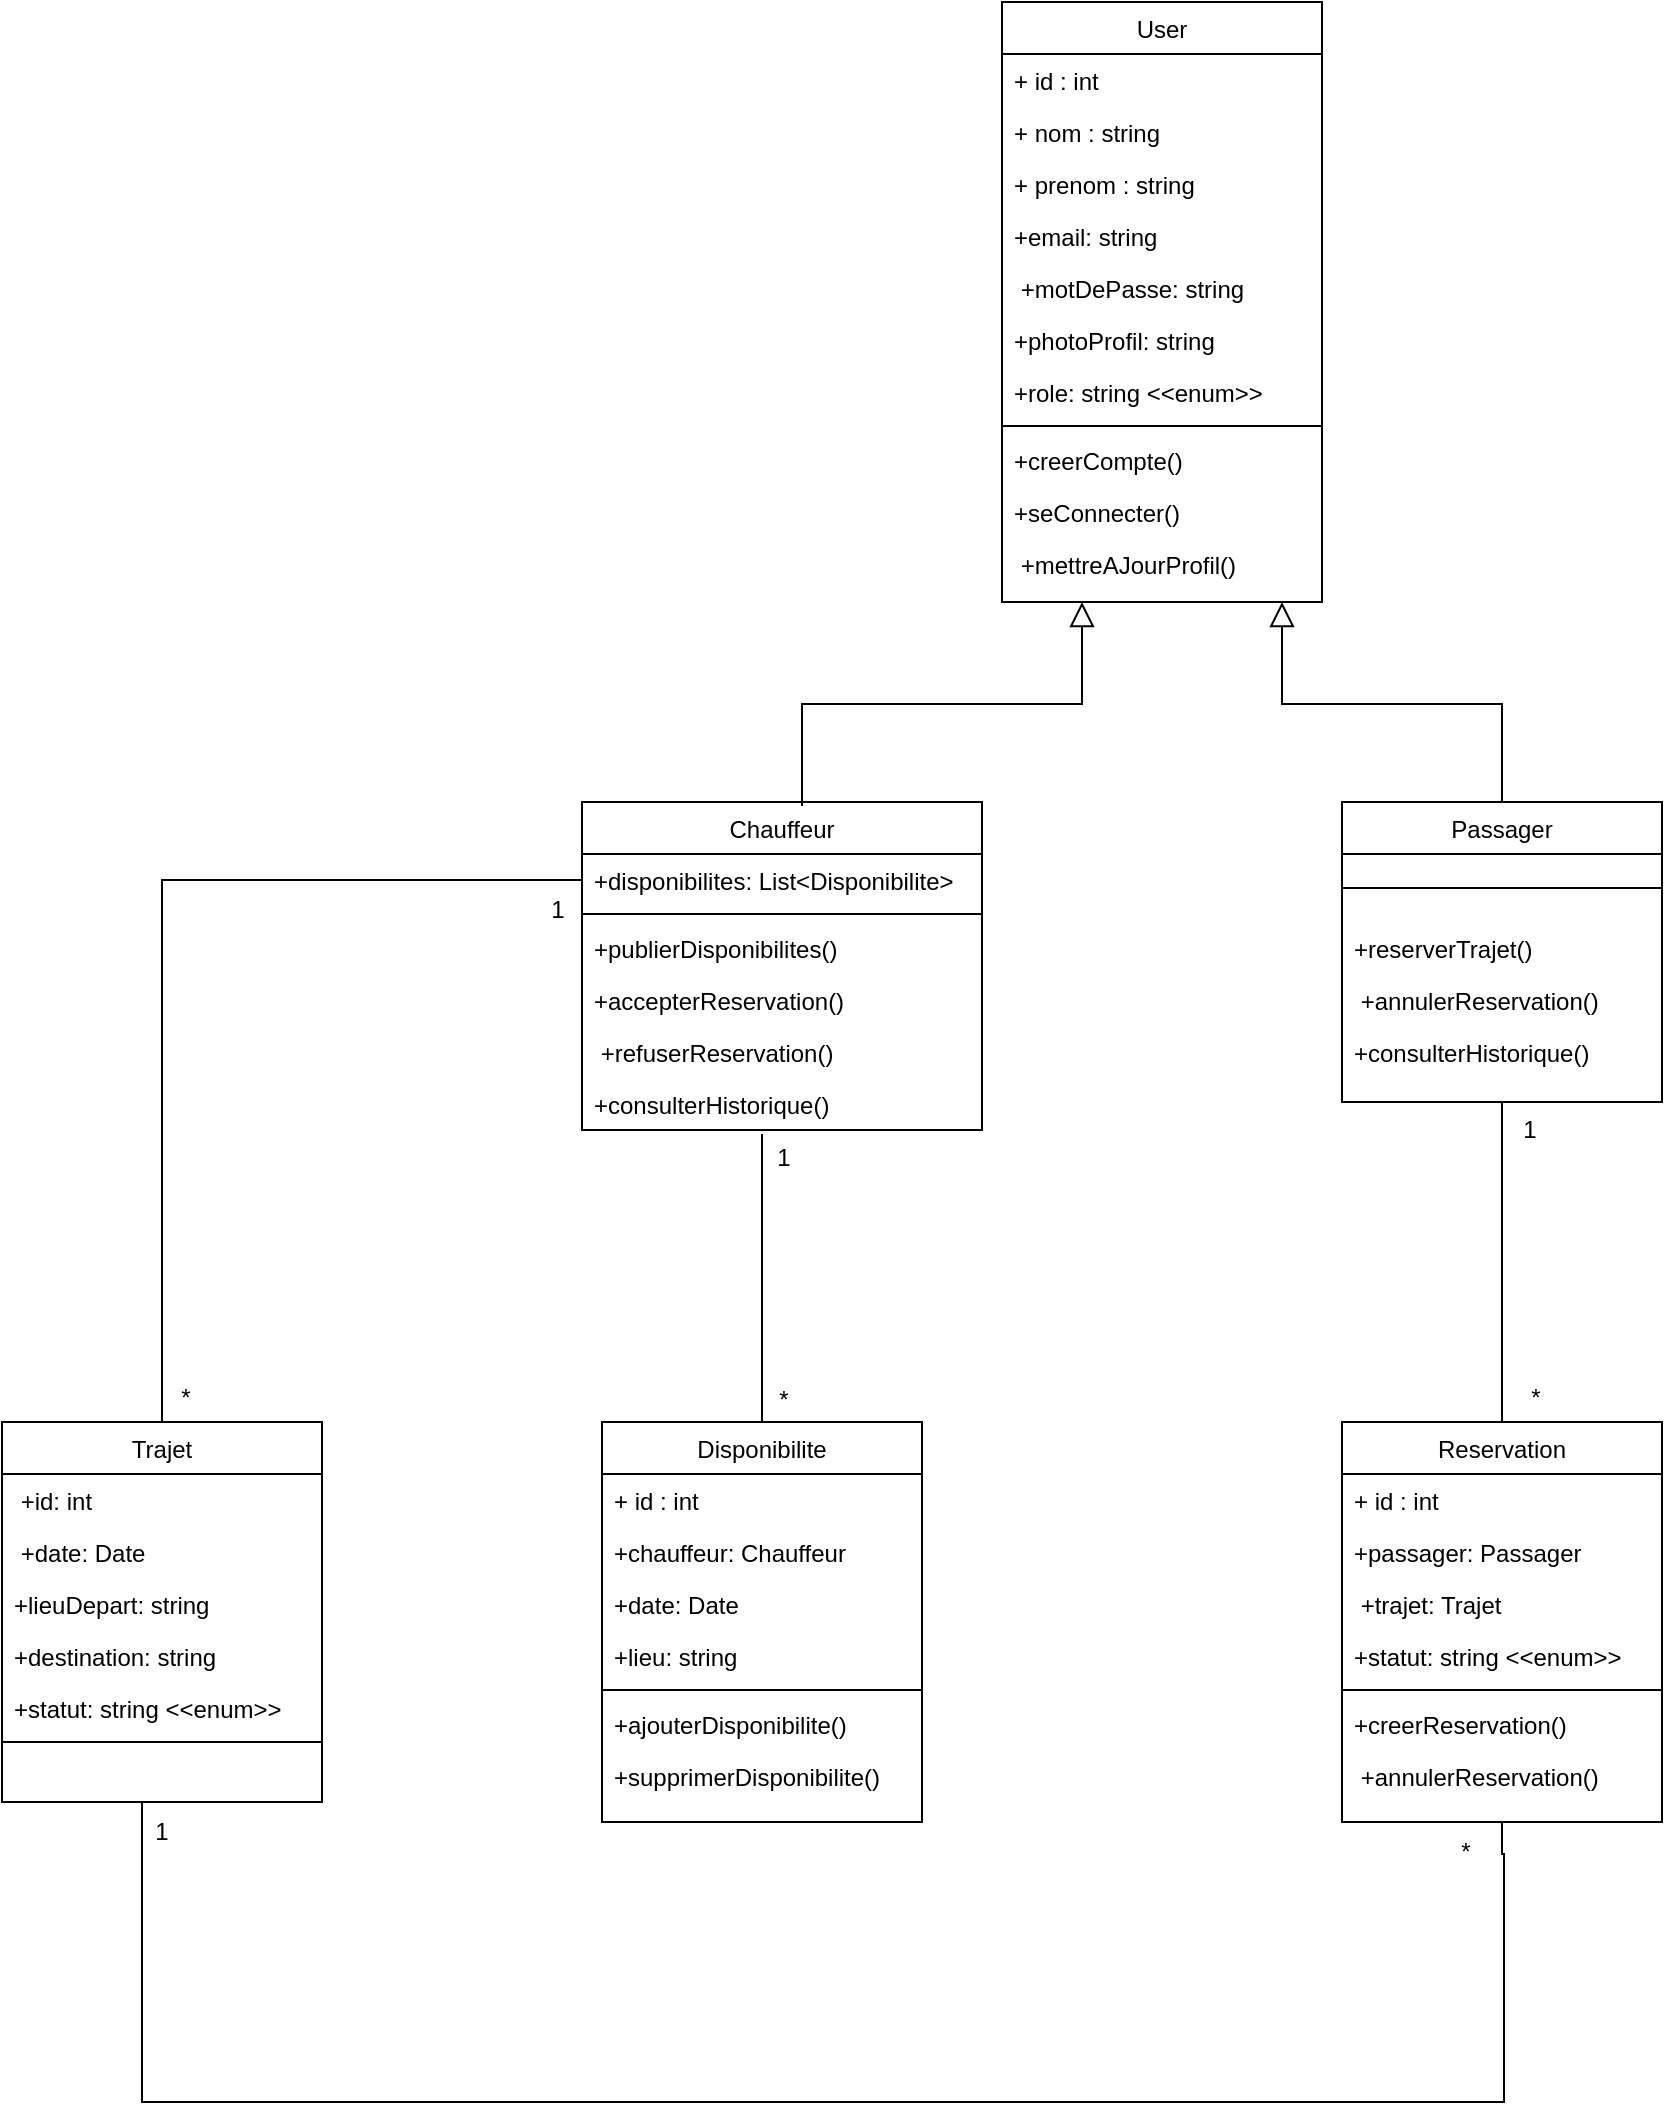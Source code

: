 <mxfile version="26.0.16">
  <diagram id="C5RBs43oDa-KdzZeNtuy" name="Page-1">
    <mxGraphModel dx="2895" dy="908" grid="1" gridSize="10" guides="1" tooltips="1" connect="1" arrows="1" fold="1" page="1" pageScale="1" pageWidth="827" pageHeight="1169" math="0" shadow="0">
      <root>
        <mxCell id="WIyWlLk6GJQsqaUBKTNV-0" />
        <mxCell id="WIyWlLk6GJQsqaUBKTNV-1" parent="WIyWlLk6GJQsqaUBKTNV-0" />
        <mxCell id="zkfFHV4jXpPFQw0GAbJ--16" value="" style="endArrow=block;endSize=10;endFill=0;shadow=0;strokeWidth=1;rounded=0;curved=0;edgeStyle=elbowEdgeStyle;elbow=vertical;" parent="WIyWlLk6GJQsqaUBKTNV-1" edge="1">
          <mxGeometry width="160" relative="1" as="geometry">
            <mxPoint x="530" y="482" as="sourcePoint" />
            <mxPoint x="420" y="380" as="targetPoint" />
          </mxGeometry>
        </mxCell>
        <mxCell id="zkfFHV4jXpPFQw0GAbJ--17" value="User" style="swimlane;fontStyle=0;align=center;verticalAlign=top;childLayout=stackLayout;horizontal=1;startSize=26;horizontalStack=0;resizeParent=1;resizeLast=0;collapsible=1;marginBottom=0;rounded=0;shadow=0;strokeWidth=1;" parent="WIyWlLk6GJQsqaUBKTNV-1" vertex="1">
          <mxGeometry x="280" y="80" width="160" height="300" as="geometry">
            <mxRectangle x="550" y="140" width="160" height="26" as="alternateBounds" />
          </mxGeometry>
        </mxCell>
        <mxCell id="zkfFHV4jXpPFQw0GAbJ--18" value="+ id : int" style="text;align=left;verticalAlign=top;spacingLeft=4;spacingRight=4;overflow=hidden;rotatable=0;points=[[0,0.5],[1,0.5]];portConstraint=eastwest;" parent="zkfFHV4jXpPFQw0GAbJ--17" vertex="1">
          <mxGeometry y="26" width="160" height="26" as="geometry" />
        </mxCell>
        <mxCell id="zkfFHV4jXpPFQw0GAbJ--19" value="+ nom : string" style="text;align=left;verticalAlign=top;spacingLeft=4;spacingRight=4;overflow=hidden;rotatable=0;points=[[0,0.5],[1,0.5]];portConstraint=eastwest;rounded=0;shadow=0;html=0;" parent="zkfFHV4jXpPFQw0GAbJ--17" vertex="1">
          <mxGeometry y="52" width="160" height="26" as="geometry" />
        </mxCell>
        <mxCell id="zkfFHV4jXpPFQw0GAbJ--20" value="+ prenom : string" style="text;align=left;verticalAlign=top;spacingLeft=4;spacingRight=4;overflow=hidden;rotatable=0;points=[[0,0.5],[1,0.5]];portConstraint=eastwest;rounded=0;shadow=0;html=0;" parent="zkfFHV4jXpPFQw0GAbJ--17" vertex="1">
          <mxGeometry y="78" width="160" height="26" as="geometry" />
        </mxCell>
        <mxCell id="zkfFHV4jXpPFQw0GAbJ--21" value="+email: string" style="text;align=left;verticalAlign=top;spacingLeft=4;spacingRight=4;overflow=hidden;rotatable=0;points=[[0,0.5],[1,0.5]];portConstraint=eastwest;rounded=0;shadow=0;html=0;" parent="zkfFHV4jXpPFQw0GAbJ--17" vertex="1">
          <mxGeometry y="104" width="160" height="26" as="geometry" />
        </mxCell>
        <mxCell id="zkfFHV4jXpPFQw0GAbJ--22" value=" +motDePasse: string" style="text;align=left;verticalAlign=top;spacingLeft=4;spacingRight=4;overflow=hidden;rotatable=0;points=[[0,0.5],[1,0.5]];portConstraint=eastwest;rounded=0;shadow=0;html=0;" parent="zkfFHV4jXpPFQw0GAbJ--17" vertex="1">
          <mxGeometry y="130" width="160" height="26" as="geometry" />
        </mxCell>
        <mxCell id="UvWWcbh29l3yzfPi4CrT-3" value="+photoProfil: string" style="text;align=left;verticalAlign=top;spacingLeft=4;spacingRight=4;overflow=hidden;rotatable=0;points=[[0,0.5],[1,0.5]];portConstraint=eastwest;rounded=0;shadow=0;html=0;" vertex="1" parent="zkfFHV4jXpPFQw0GAbJ--17">
          <mxGeometry y="156" width="160" height="26" as="geometry" />
        </mxCell>
        <mxCell id="UvWWcbh29l3yzfPi4CrT-8" value="+role: string &lt;&lt;enum&gt;&gt;" style="text;align=left;verticalAlign=top;spacingLeft=4;spacingRight=4;overflow=hidden;rotatable=0;points=[[0,0.5],[1,0.5]];portConstraint=eastwest;rounded=0;shadow=0;html=0;" vertex="1" parent="zkfFHV4jXpPFQw0GAbJ--17">
          <mxGeometry y="182" width="160" height="26" as="geometry" />
        </mxCell>
        <mxCell id="zkfFHV4jXpPFQw0GAbJ--23" value="" style="line;html=1;strokeWidth=1;align=left;verticalAlign=middle;spacingTop=-1;spacingLeft=3;spacingRight=3;rotatable=0;labelPosition=right;points=[];portConstraint=eastwest;" parent="zkfFHV4jXpPFQw0GAbJ--17" vertex="1">
          <mxGeometry y="208" width="160" height="8" as="geometry" />
        </mxCell>
        <mxCell id="zkfFHV4jXpPFQw0GAbJ--24" value="+creerCompte()" style="text;align=left;verticalAlign=top;spacingLeft=4;spacingRight=4;overflow=hidden;rotatable=0;points=[[0,0.5],[1,0.5]];portConstraint=eastwest;" parent="zkfFHV4jXpPFQw0GAbJ--17" vertex="1">
          <mxGeometry y="216" width="160" height="26" as="geometry" />
        </mxCell>
        <mxCell id="zkfFHV4jXpPFQw0GAbJ--25" value="+seConnecter()" style="text;align=left;verticalAlign=top;spacingLeft=4;spacingRight=4;overflow=hidden;rotatable=0;points=[[0,0.5],[1,0.5]];portConstraint=eastwest;" parent="zkfFHV4jXpPFQw0GAbJ--17" vertex="1">
          <mxGeometry y="242" width="160" height="26" as="geometry" />
        </mxCell>
        <mxCell id="UvWWcbh29l3yzfPi4CrT-13" value=" +mettreAJourProfil()" style="text;align=left;verticalAlign=top;spacingLeft=4;spacingRight=4;overflow=hidden;rotatable=0;points=[[0,0.5],[1,0.5]];portConstraint=eastwest;" vertex="1" parent="zkfFHV4jXpPFQw0GAbJ--17">
          <mxGeometry y="268" width="160" height="26" as="geometry" />
        </mxCell>
        <mxCell id="UvWWcbh29l3yzfPi4CrT-14" value="Passager" style="swimlane;fontStyle=0;align=center;verticalAlign=top;childLayout=stackLayout;horizontal=1;startSize=26;horizontalStack=0;resizeParent=1;resizeLast=0;collapsible=1;marginBottom=0;rounded=0;shadow=0;strokeWidth=1;" vertex="1" parent="WIyWlLk6GJQsqaUBKTNV-1">
          <mxGeometry x="450" y="480" width="160" height="150" as="geometry">
            <mxRectangle x="550" y="140" width="160" height="26" as="alternateBounds" />
          </mxGeometry>
        </mxCell>
        <mxCell id="UvWWcbh29l3yzfPi4CrT-22" value="" style="line;html=1;strokeWidth=1;align=left;verticalAlign=middle;spacingTop=-1;spacingLeft=3;spacingRight=3;rotatable=0;labelPosition=right;points=[];portConstraint=eastwest;" vertex="1" parent="UvWWcbh29l3yzfPi4CrT-14">
          <mxGeometry y="26" width="160" height="34" as="geometry" />
        </mxCell>
        <mxCell id="UvWWcbh29l3yzfPi4CrT-23" value="+reserverTrajet()" style="text;align=left;verticalAlign=top;spacingLeft=4;spacingRight=4;overflow=hidden;rotatable=0;points=[[0,0.5],[1,0.5]];portConstraint=eastwest;" vertex="1" parent="UvWWcbh29l3yzfPi4CrT-14">
          <mxGeometry y="60" width="160" height="26" as="geometry" />
        </mxCell>
        <mxCell id="UvWWcbh29l3yzfPi4CrT-24" value=" +annulerReservation()" style="text;align=left;verticalAlign=top;spacingLeft=4;spacingRight=4;overflow=hidden;rotatable=0;points=[[0,0.5],[1,0.5]];portConstraint=eastwest;" vertex="1" parent="UvWWcbh29l3yzfPi4CrT-14">
          <mxGeometry y="86" width="160" height="26" as="geometry" />
        </mxCell>
        <mxCell id="UvWWcbh29l3yzfPi4CrT-25" value="+consulterHistorique()" style="text;align=left;verticalAlign=top;spacingLeft=4;spacingRight=4;overflow=hidden;rotatable=0;points=[[0,0.5],[1,0.5]];portConstraint=eastwest;" vertex="1" parent="UvWWcbh29l3yzfPi4CrT-14">
          <mxGeometry y="112" width="160" height="26" as="geometry" />
        </mxCell>
        <mxCell id="UvWWcbh29l3yzfPi4CrT-26" value="Chauffeur" style="swimlane;fontStyle=0;align=center;verticalAlign=top;childLayout=stackLayout;horizontal=1;startSize=26;horizontalStack=0;resizeParent=1;resizeLast=0;collapsible=1;marginBottom=0;rounded=0;shadow=0;strokeWidth=1;" vertex="1" parent="WIyWlLk6GJQsqaUBKTNV-1">
          <mxGeometry x="70" y="480" width="200" height="164" as="geometry">
            <mxRectangle x="550" y="140" width="160" height="26" as="alternateBounds" />
          </mxGeometry>
        </mxCell>
        <mxCell id="UvWWcbh29l3yzfPi4CrT-27" value="+disponibilites: List&lt;Disponibilite&gt;" style="text;align=left;verticalAlign=top;spacingLeft=4;spacingRight=4;overflow=hidden;rotatable=0;points=[[0,0.5],[1,0.5]];portConstraint=eastwest;" vertex="1" parent="UvWWcbh29l3yzfPi4CrT-26">
          <mxGeometry y="26" width="200" height="26" as="geometry" />
        </mxCell>
        <mxCell id="UvWWcbh29l3yzfPi4CrT-34" value="" style="line;html=1;strokeWidth=1;align=left;verticalAlign=middle;spacingTop=-1;spacingLeft=3;spacingRight=3;rotatable=0;labelPosition=right;points=[];portConstraint=eastwest;" vertex="1" parent="UvWWcbh29l3yzfPi4CrT-26">
          <mxGeometry y="52" width="200" height="8" as="geometry" />
        </mxCell>
        <mxCell id="UvWWcbh29l3yzfPi4CrT-35" value="+publierDisponibilites()" style="text;align=left;verticalAlign=top;spacingLeft=4;spacingRight=4;overflow=hidden;rotatable=0;points=[[0,0.5],[1,0.5]];portConstraint=eastwest;" vertex="1" parent="UvWWcbh29l3yzfPi4CrT-26">
          <mxGeometry y="60" width="200" height="26" as="geometry" />
        </mxCell>
        <mxCell id="UvWWcbh29l3yzfPi4CrT-36" value="+accepterReservation()" style="text;align=left;verticalAlign=top;spacingLeft=4;spacingRight=4;overflow=hidden;rotatable=0;points=[[0,0.5],[1,0.5]];portConstraint=eastwest;" vertex="1" parent="UvWWcbh29l3yzfPi4CrT-26">
          <mxGeometry y="86" width="200" height="26" as="geometry" />
        </mxCell>
        <mxCell id="UvWWcbh29l3yzfPi4CrT-37" value=" +refuserReservation()" style="text;align=left;verticalAlign=top;spacingLeft=4;spacingRight=4;overflow=hidden;rotatable=0;points=[[0,0.5],[1,0.5]];portConstraint=eastwest;" vertex="1" parent="UvWWcbh29l3yzfPi4CrT-26">
          <mxGeometry y="112" width="200" height="26" as="geometry" />
        </mxCell>
        <mxCell id="UvWWcbh29l3yzfPi4CrT-38" value="+consulterHistorique()" style="text;align=left;verticalAlign=top;spacingLeft=4;spacingRight=4;overflow=hidden;rotatable=0;points=[[0,0.5],[1,0.5]];portConstraint=eastwest;" vertex="1" parent="UvWWcbh29l3yzfPi4CrT-26">
          <mxGeometry y="138" width="200" height="26" as="geometry" />
        </mxCell>
        <mxCell id="UvWWcbh29l3yzfPi4CrT-39" value="Trajet" style="swimlane;fontStyle=0;align=center;verticalAlign=top;childLayout=stackLayout;horizontal=1;startSize=26;horizontalStack=0;resizeParent=1;resizeLast=0;collapsible=1;marginBottom=0;rounded=0;shadow=0;strokeWidth=1;" vertex="1" parent="WIyWlLk6GJQsqaUBKTNV-1">
          <mxGeometry x="-220" y="790" width="160" height="190" as="geometry">
            <mxRectangle x="550" y="140" width="160" height="26" as="alternateBounds" />
          </mxGeometry>
        </mxCell>
        <mxCell id="UvWWcbh29l3yzfPi4CrT-40" value=" +id: int" style="text;align=left;verticalAlign=top;spacingLeft=4;spacingRight=4;overflow=hidden;rotatable=0;points=[[0,0.5],[1,0.5]];portConstraint=eastwest;" vertex="1" parent="UvWWcbh29l3yzfPi4CrT-39">
          <mxGeometry y="26" width="160" height="26" as="geometry" />
        </mxCell>
        <mxCell id="UvWWcbh29l3yzfPi4CrT-41" value=" +date: Date" style="text;align=left;verticalAlign=top;spacingLeft=4;spacingRight=4;overflow=hidden;rotatable=0;points=[[0,0.5],[1,0.5]];portConstraint=eastwest;rounded=0;shadow=0;html=0;" vertex="1" parent="UvWWcbh29l3yzfPi4CrT-39">
          <mxGeometry y="52" width="160" height="26" as="geometry" />
        </mxCell>
        <mxCell id="UvWWcbh29l3yzfPi4CrT-42" value="+lieuDepart: string" style="text;align=left;verticalAlign=top;spacingLeft=4;spacingRight=4;overflow=hidden;rotatable=0;points=[[0,0.5],[1,0.5]];portConstraint=eastwest;rounded=0;shadow=0;html=0;" vertex="1" parent="UvWWcbh29l3yzfPi4CrT-39">
          <mxGeometry y="78" width="160" height="26" as="geometry" />
        </mxCell>
        <mxCell id="UvWWcbh29l3yzfPi4CrT-43" value="+destination: string" style="text;align=left;verticalAlign=top;spacingLeft=4;spacingRight=4;overflow=hidden;rotatable=0;points=[[0,0.5],[1,0.5]];portConstraint=eastwest;rounded=0;shadow=0;html=0;" vertex="1" parent="UvWWcbh29l3yzfPi4CrT-39">
          <mxGeometry y="104" width="160" height="26" as="geometry" />
        </mxCell>
        <mxCell id="UvWWcbh29l3yzfPi4CrT-44" value="+statut: string &lt;&lt;enum&gt;&gt;" style="text;align=left;verticalAlign=top;spacingLeft=4;spacingRight=4;overflow=hidden;rotatable=0;points=[[0,0.5],[1,0.5]];portConstraint=eastwest;rounded=0;shadow=0;html=0;" vertex="1" parent="UvWWcbh29l3yzfPi4CrT-39">
          <mxGeometry y="130" width="160" height="26" as="geometry" />
        </mxCell>
        <mxCell id="UvWWcbh29l3yzfPi4CrT-47" value="" style="line;html=1;strokeWidth=1;align=left;verticalAlign=middle;spacingTop=-1;spacingLeft=3;spacingRight=3;rotatable=0;labelPosition=right;points=[];portConstraint=eastwest;" vertex="1" parent="UvWWcbh29l3yzfPi4CrT-39">
          <mxGeometry y="156" width="160" height="8" as="geometry" />
        </mxCell>
        <mxCell id="UvWWcbh29l3yzfPi4CrT-51" value="Reservation" style="swimlane;fontStyle=0;align=center;verticalAlign=top;childLayout=stackLayout;horizontal=1;startSize=26;horizontalStack=0;resizeParent=1;resizeLast=0;collapsible=1;marginBottom=0;rounded=0;shadow=0;strokeWidth=1;" vertex="1" parent="WIyWlLk6GJQsqaUBKTNV-1">
          <mxGeometry x="450" y="790" width="160" height="200" as="geometry">
            <mxRectangle x="550" y="140" width="160" height="26" as="alternateBounds" />
          </mxGeometry>
        </mxCell>
        <mxCell id="UvWWcbh29l3yzfPi4CrT-52" value="+ id : int" style="text;align=left;verticalAlign=top;spacingLeft=4;spacingRight=4;overflow=hidden;rotatable=0;points=[[0,0.5],[1,0.5]];portConstraint=eastwest;" vertex="1" parent="UvWWcbh29l3yzfPi4CrT-51">
          <mxGeometry y="26" width="160" height="26" as="geometry" />
        </mxCell>
        <mxCell id="UvWWcbh29l3yzfPi4CrT-53" value="+passager: Passager" style="text;align=left;verticalAlign=top;spacingLeft=4;spacingRight=4;overflow=hidden;rotatable=0;points=[[0,0.5],[1,0.5]];portConstraint=eastwest;rounded=0;shadow=0;html=0;" vertex="1" parent="UvWWcbh29l3yzfPi4CrT-51">
          <mxGeometry y="52" width="160" height="26" as="geometry" />
        </mxCell>
        <mxCell id="UvWWcbh29l3yzfPi4CrT-54" value=" +trajet: Trajet" style="text;align=left;verticalAlign=top;spacingLeft=4;spacingRight=4;overflow=hidden;rotatable=0;points=[[0,0.5],[1,0.5]];portConstraint=eastwest;rounded=0;shadow=0;html=0;" vertex="1" parent="UvWWcbh29l3yzfPi4CrT-51">
          <mxGeometry y="78" width="160" height="26" as="geometry" />
        </mxCell>
        <mxCell id="UvWWcbh29l3yzfPi4CrT-55" value="+statut: string &lt;&lt;enum&gt;&gt;" style="text;align=left;verticalAlign=top;spacingLeft=4;spacingRight=4;overflow=hidden;rotatable=0;points=[[0,0.5],[1,0.5]];portConstraint=eastwest;rounded=0;shadow=0;html=0;" vertex="1" parent="UvWWcbh29l3yzfPi4CrT-51">
          <mxGeometry y="104" width="160" height="26" as="geometry" />
        </mxCell>
        <mxCell id="UvWWcbh29l3yzfPi4CrT-59" value="" style="line;html=1;strokeWidth=1;align=left;verticalAlign=middle;spacingTop=-1;spacingLeft=3;spacingRight=3;rotatable=0;labelPosition=right;points=[];portConstraint=eastwest;" vertex="1" parent="UvWWcbh29l3yzfPi4CrT-51">
          <mxGeometry y="130" width="160" height="8" as="geometry" />
        </mxCell>
        <mxCell id="UvWWcbh29l3yzfPi4CrT-60" value="+creerReservation()" style="text;align=left;verticalAlign=top;spacingLeft=4;spacingRight=4;overflow=hidden;rotatable=0;points=[[0,0.5],[1,0.5]];portConstraint=eastwest;" vertex="1" parent="UvWWcbh29l3yzfPi4CrT-51">
          <mxGeometry y="138" width="160" height="26" as="geometry" />
        </mxCell>
        <mxCell id="UvWWcbh29l3yzfPi4CrT-61" value=" +annulerReservation()" style="text;align=left;verticalAlign=top;spacingLeft=4;spacingRight=4;overflow=hidden;rotatable=0;points=[[0,0.5],[1,0.5]];portConstraint=eastwest;" vertex="1" parent="UvWWcbh29l3yzfPi4CrT-51">
          <mxGeometry y="164" width="160" height="26" as="geometry" />
        </mxCell>
        <mxCell id="UvWWcbh29l3yzfPi4CrT-63" value="Disponibilite" style="swimlane;fontStyle=0;align=center;verticalAlign=top;childLayout=stackLayout;horizontal=1;startSize=26;horizontalStack=0;resizeParent=1;resizeLast=0;collapsible=1;marginBottom=0;rounded=0;shadow=0;strokeWidth=1;" vertex="1" parent="WIyWlLk6GJQsqaUBKTNV-1">
          <mxGeometry x="80" y="790" width="160" height="200" as="geometry">
            <mxRectangle x="550" y="140" width="160" height="26" as="alternateBounds" />
          </mxGeometry>
        </mxCell>
        <mxCell id="UvWWcbh29l3yzfPi4CrT-64" value="+ id : int" style="text;align=left;verticalAlign=top;spacingLeft=4;spacingRight=4;overflow=hidden;rotatable=0;points=[[0,0.5],[1,0.5]];portConstraint=eastwest;" vertex="1" parent="UvWWcbh29l3yzfPi4CrT-63">
          <mxGeometry y="26" width="160" height="26" as="geometry" />
        </mxCell>
        <mxCell id="UvWWcbh29l3yzfPi4CrT-65" value="+chauffeur: Chauffeur" style="text;align=left;verticalAlign=top;spacingLeft=4;spacingRight=4;overflow=hidden;rotatable=0;points=[[0,0.5],[1,0.5]];portConstraint=eastwest;rounded=0;shadow=0;html=0;" vertex="1" parent="UvWWcbh29l3yzfPi4CrT-63">
          <mxGeometry y="52" width="160" height="26" as="geometry" />
        </mxCell>
        <mxCell id="UvWWcbh29l3yzfPi4CrT-66" value="+date: Date" style="text;align=left;verticalAlign=top;spacingLeft=4;spacingRight=4;overflow=hidden;rotatable=0;points=[[0,0.5],[1,0.5]];portConstraint=eastwest;rounded=0;shadow=0;html=0;" vertex="1" parent="UvWWcbh29l3yzfPi4CrT-63">
          <mxGeometry y="78" width="160" height="26" as="geometry" />
        </mxCell>
        <mxCell id="UvWWcbh29l3yzfPi4CrT-67" value="+lieu: string" style="text;align=left;verticalAlign=top;spacingLeft=4;spacingRight=4;overflow=hidden;rotatable=0;points=[[0,0.5],[1,0.5]];portConstraint=eastwest;rounded=0;shadow=0;html=0;" vertex="1" parent="UvWWcbh29l3yzfPi4CrT-63">
          <mxGeometry y="104" width="160" height="26" as="geometry" />
        </mxCell>
        <mxCell id="UvWWcbh29l3yzfPi4CrT-68" value="" style="line;html=1;strokeWidth=1;align=left;verticalAlign=middle;spacingTop=-1;spacingLeft=3;spacingRight=3;rotatable=0;labelPosition=right;points=[];portConstraint=eastwest;" vertex="1" parent="UvWWcbh29l3yzfPi4CrT-63">
          <mxGeometry y="130" width="160" height="8" as="geometry" />
        </mxCell>
        <mxCell id="UvWWcbh29l3yzfPi4CrT-69" value="+ajouterDisponibilite()" style="text;align=left;verticalAlign=top;spacingLeft=4;spacingRight=4;overflow=hidden;rotatable=0;points=[[0,0.5],[1,0.5]];portConstraint=eastwest;" vertex="1" parent="UvWWcbh29l3yzfPi4CrT-63">
          <mxGeometry y="138" width="160" height="26" as="geometry" />
        </mxCell>
        <mxCell id="UvWWcbh29l3yzfPi4CrT-70" value="+supprimerDisponibilite()" style="text;align=left;verticalAlign=top;spacingLeft=4;spacingRight=4;overflow=hidden;rotatable=0;points=[[0,0.5],[1,0.5]];portConstraint=eastwest;" vertex="1" parent="UvWWcbh29l3yzfPi4CrT-63">
          <mxGeometry y="164" width="160" height="26" as="geometry" />
        </mxCell>
        <mxCell id="UvWWcbh29l3yzfPi4CrT-71" value="" style="endArrow=block;endSize=10;endFill=0;shadow=0;strokeWidth=1;rounded=0;curved=0;edgeStyle=elbowEdgeStyle;elbow=vertical;entryX=0.25;entryY=1;entryDx=0;entryDy=0;" edge="1" parent="WIyWlLk6GJQsqaUBKTNV-1" target="zkfFHV4jXpPFQw0GAbJ--17">
          <mxGeometry width="160" relative="1" as="geometry">
            <mxPoint x="180" y="482" as="sourcePoint" />
            <mxPoint x="70" y="380" as="targetPoint" />
          </mxGeometry>
        </mxCell>
        <mxCell id="UvWWcbh29l3yzfPi4CrT-72" value="" style="endArrow=none;html=1;rounded=0;entryX=0.5;entryY=1;entryDx=0;entryDy=0;exitX=0.5;exitY=0;exitDx=0;exitDy=0;" edge="1" parent="WIyWlLk6GJQsqaUBKTNV-1" source="UvWWcbh29l3yzfPi4CrT-51" target="UvWWcbh29l3yzfPi4CrT-14">
          <mxGeometry width="50" height="50" relative="1" as="geometry">
            <mxPoint x="340" y="670" as="sourcePoint" />
            <mxPoint x="390" y="620" as="targetPoint" />
          </mxGeometry>
        </mxCell>
        <mxCell id="UvWWcbh29l3yzfPi4CrT-73" value="1" style="text;html=1;align=center;verticalAlign=middle;whiteSpace=wrap;rounded=0;" vertex="1" parent="WIyWlLk6GJQsqaUBKTNV-1">
          <mxGeometry x="514" y="629" width="60" height="30" as="geometry" />
        </mxCell>
        <mxCell id="UvWWcbh29l3yzfPi4CrT-74" value="*" style="text;html=1;align=center;verticalAlign=middle;whiteSpace=wrap;rounded=0;" vertex="1" parent="WIyWlLk6GJQsqaUBKTNV-1">
          <mxGeometry x="517" y="763" width="60" height="30" as="geometry" />
        </mxCell>
        <mxCell id="UvWWcbh29l3yzfPi4CrT-75" value="" style="endArrow=none;html=1;rounded=0;" edge="1" parent="WIyWlLk6GJQsqaUBKTNV-1">
          <mxGeometry width="50" height="50" relative="1" as="geometry">
            <mxPoint x="160" y="790" as="sourcePoint" />
            <mxPoint x="160" y="646" as="targetPoint" />
          </mxGeometry>
        </mxCell>
        <mxCell id="UvWWcbh29l3yzfPi4CrT-76" value="1" style="text;html=1;align=center;verticalAlign=middle;whiteSpace=wrap;rounded=0;" vertex="1" parent="WIyWlLk6GJQsqaUBKTNV-1">
          <mxGeometry x="141" y="643" width="60" height="30" as="geometry" />
        </mxCell>
        <mxCell id="UvWWcbh29l3yzfPi4CrT-77" value="*" style="text;html=1;align=center;verticalAlign=middle;whiteSpace=wrap;rounded=0;" vertex="1" parent="WIyWlLk6GJQsqaUBKTNV-1">
          <mxGeometry x="141" y="764" width="60" height="30" as="geometry" />
        </mxCell>
        <mxCell id="UvWWcbh29l3yzfPi4CrT-78" value="" style="endArrow=none;html=1;rounded=0;exitX=0.5;exitY=0;exitDx=0;exitDy=0;edgeStyle=orthogonalEdgeStyle;entryX=0;entryY=0.5;entryDx=0;entryDy=0;" edge="1" parent="WIyWlLk6GJQsqaUBKTNV-1" source="UvWWcbh29l3yzfPi4CrT-39" target="UvWWcbh29l3yzfPi4CrT-27">
          <mxGeometry width="50" height="50" relative="1" as="geometry">
            <mxPoint x="-30" y="787" as="sourcePoint" />
            <mxPoint x="-30" y="643" as="targetPoint" />
          </mxGeometry>
        </mxCell>
        <mxCell id="UvWWcbh29l3yzfPi4CrT-82" value="1" style="text;html=1;align=center;verticalAlign=middle;whiteSpace=wrap;rounded=0;" vertex="1" parent="WIyWlLk6GJQsqaUBKTNV-1">
          <mxGeometry x="28" y="519" width="60" height="30" as="geometry" />
        </mxCell>
        <mxCell id="UvWWcbh29l3yzfPi4CrT-83" value="*" style="text;html=1;align=center;verticalAlign=middle;whiteSpace=wrap;rounded=0;" vertex="1" parent="WIyWlLk6GJQsqaUBKTNV-1">
          <mxGeometry x="-158" y="763" width="60" height="30" as="geometry" />
        </mxCell>
        <mxCell id="UvWWcbh29l3yzfPi4CrT-84" value="" style="endArrow=none;html=1;rounded=0;edgeStyle=orthogonalEdgeStyle;entryX=0.5;entryY=1;entryDx=0;entryDy=0;" edge="1" parent="WIyWlLk6GJQsqaUBKTNV-1" target="UvWWcbh29l3yzfPi4CrT-51">
          <mxGeometry width="50" height="50" relative="1" as="geometry">
            <mxPoint x="-150" y="980" as="sourcePoint" />
            <mxPoint x="530" y="1005.714" as="targetPoint" />
            <Array as="points">
              <mxPoint x="-150" y="1130" />
              <mxPoint x="531" y="1130" />
              <mxPoint x="531" y="1006" />
            </Array>
          </mxGeometry>
        </mxCell>
        <mxCell id="UvWWcbh29l3yzfPi4CrT-85" value="1" style="text;html=1;align=center;verticalAlign=middle;whiteSpace=wrap;rounded=0;" vertex="1" parent="WIyWlLk6GJQsqaUBKTNV-1">
          <mxGeometry x="-170" y="980" width="60" height="30" as="geometry" />
        </mxCell>
        <mxCell id="UvWWcbh29l3yzfPi4CrT-86" value="*" style="text;html=1;align=center;verticalAlign=middle;whiteSpace=wrap;rounded=0;" vertex="1" parent="WIyWlLk6GJQsqaUBKTNV-1">
          <mxGeometry x="482" y="990" width="60" height="30" as="geometry" />
        </mxCell>
      </root>
    </mxGraphModel>
  </diagram>
</mxfile>

